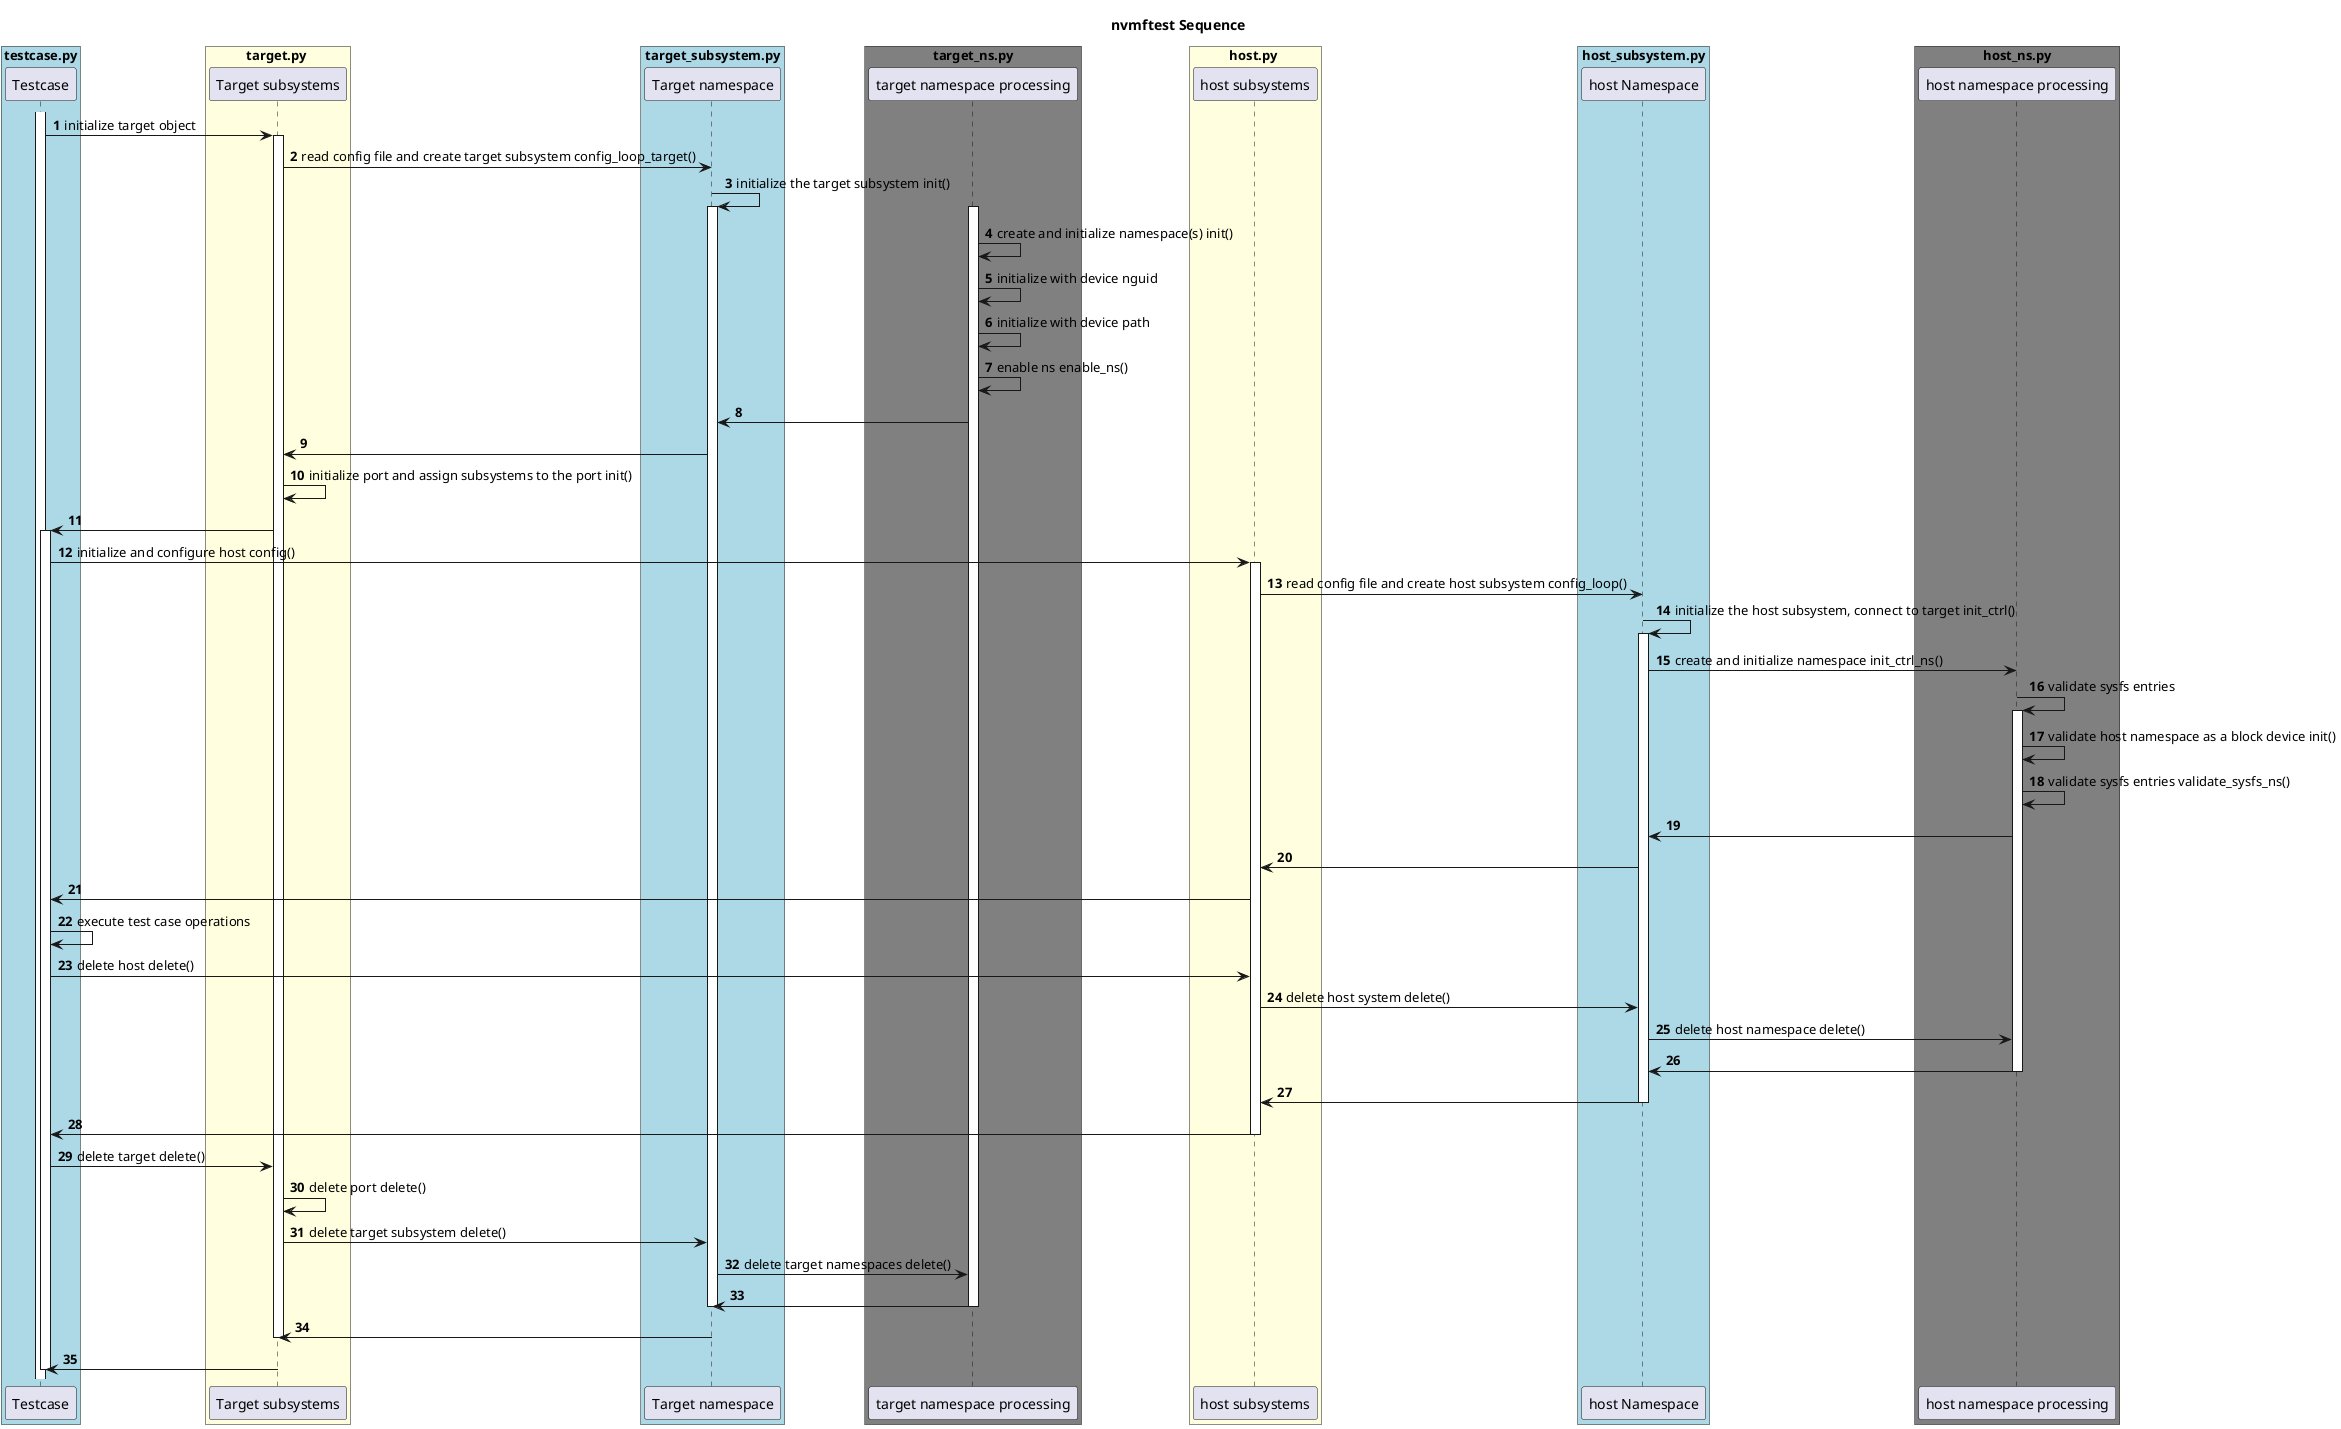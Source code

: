 @startuml
autonumber

title nvmftest Sequence

box "testcase.py" #LightBlue
participant "Testcase" as tc
end box

box "target.py " #LightYellow
participant "Target subsystems" as t
end box

box "target_subsystem.py" #LightBlue
participant "Target namespace" as ts

end box

box "target_ns.py" #Gray
participant "target namespace processing" as tns
end box

activate tc
tc->t : initialize target object

activate t
t->ts : read config file and create target subsystem config_loop_target()
ts->ts : initialize the target subsystem init()
activate ts

activate tns
tns->tns : create and initialize namespace(s) init()
tns->tns : initialize with device nguid
tns->tns : initialize with device path
tns->tns : enable ns enable_ns()

tns->ts :
ts->t :
t->t : initialize port and assign subsystems to the port init()
t->tc

box "host.py " #LightYellow
participant "host subsystems" as h
end box

box "host_subsystem.py" #LightBlue
participant "host Namespace" as hs
end box

box "host_ns.py" #Gray
participant "host namespace processing" as hns
end box

activate tc
tc->h : initialize and configure host config()

activate h
h->hs : read config file and create host subsystem config_loop()
hs->hs : initialize the host subsystem, connect to target init_ctrl()

activate hs
hs->hns : create and initialize namespace init_ctrl_ns()
hns->hns : validate sysfs entries

activate hns
hns->hns : validate host namespace as a block device init()
hns->hns : validate sysfs entries validate_sysfs_ns()

hns->hs :
hs->h :
h->tc

tc->tc : execute test case operations

tc->h : delete host delete()
h->hs : delete host system delete()
hs->hns : delete host namespace delete()

hns->hs :
deactivate hns
hs->h :
deactivate hs
h->tc
deactivate h

tc->t : delete target delete()
t->t : delete port delete()
t->ts : delete target subsystem delete()
ts->tns : delete target namespaces delete()
tns->ts
deactivate tns
deactivate ts
ts->t
deactivate t
t->tc
deactivate tc

@enduml
